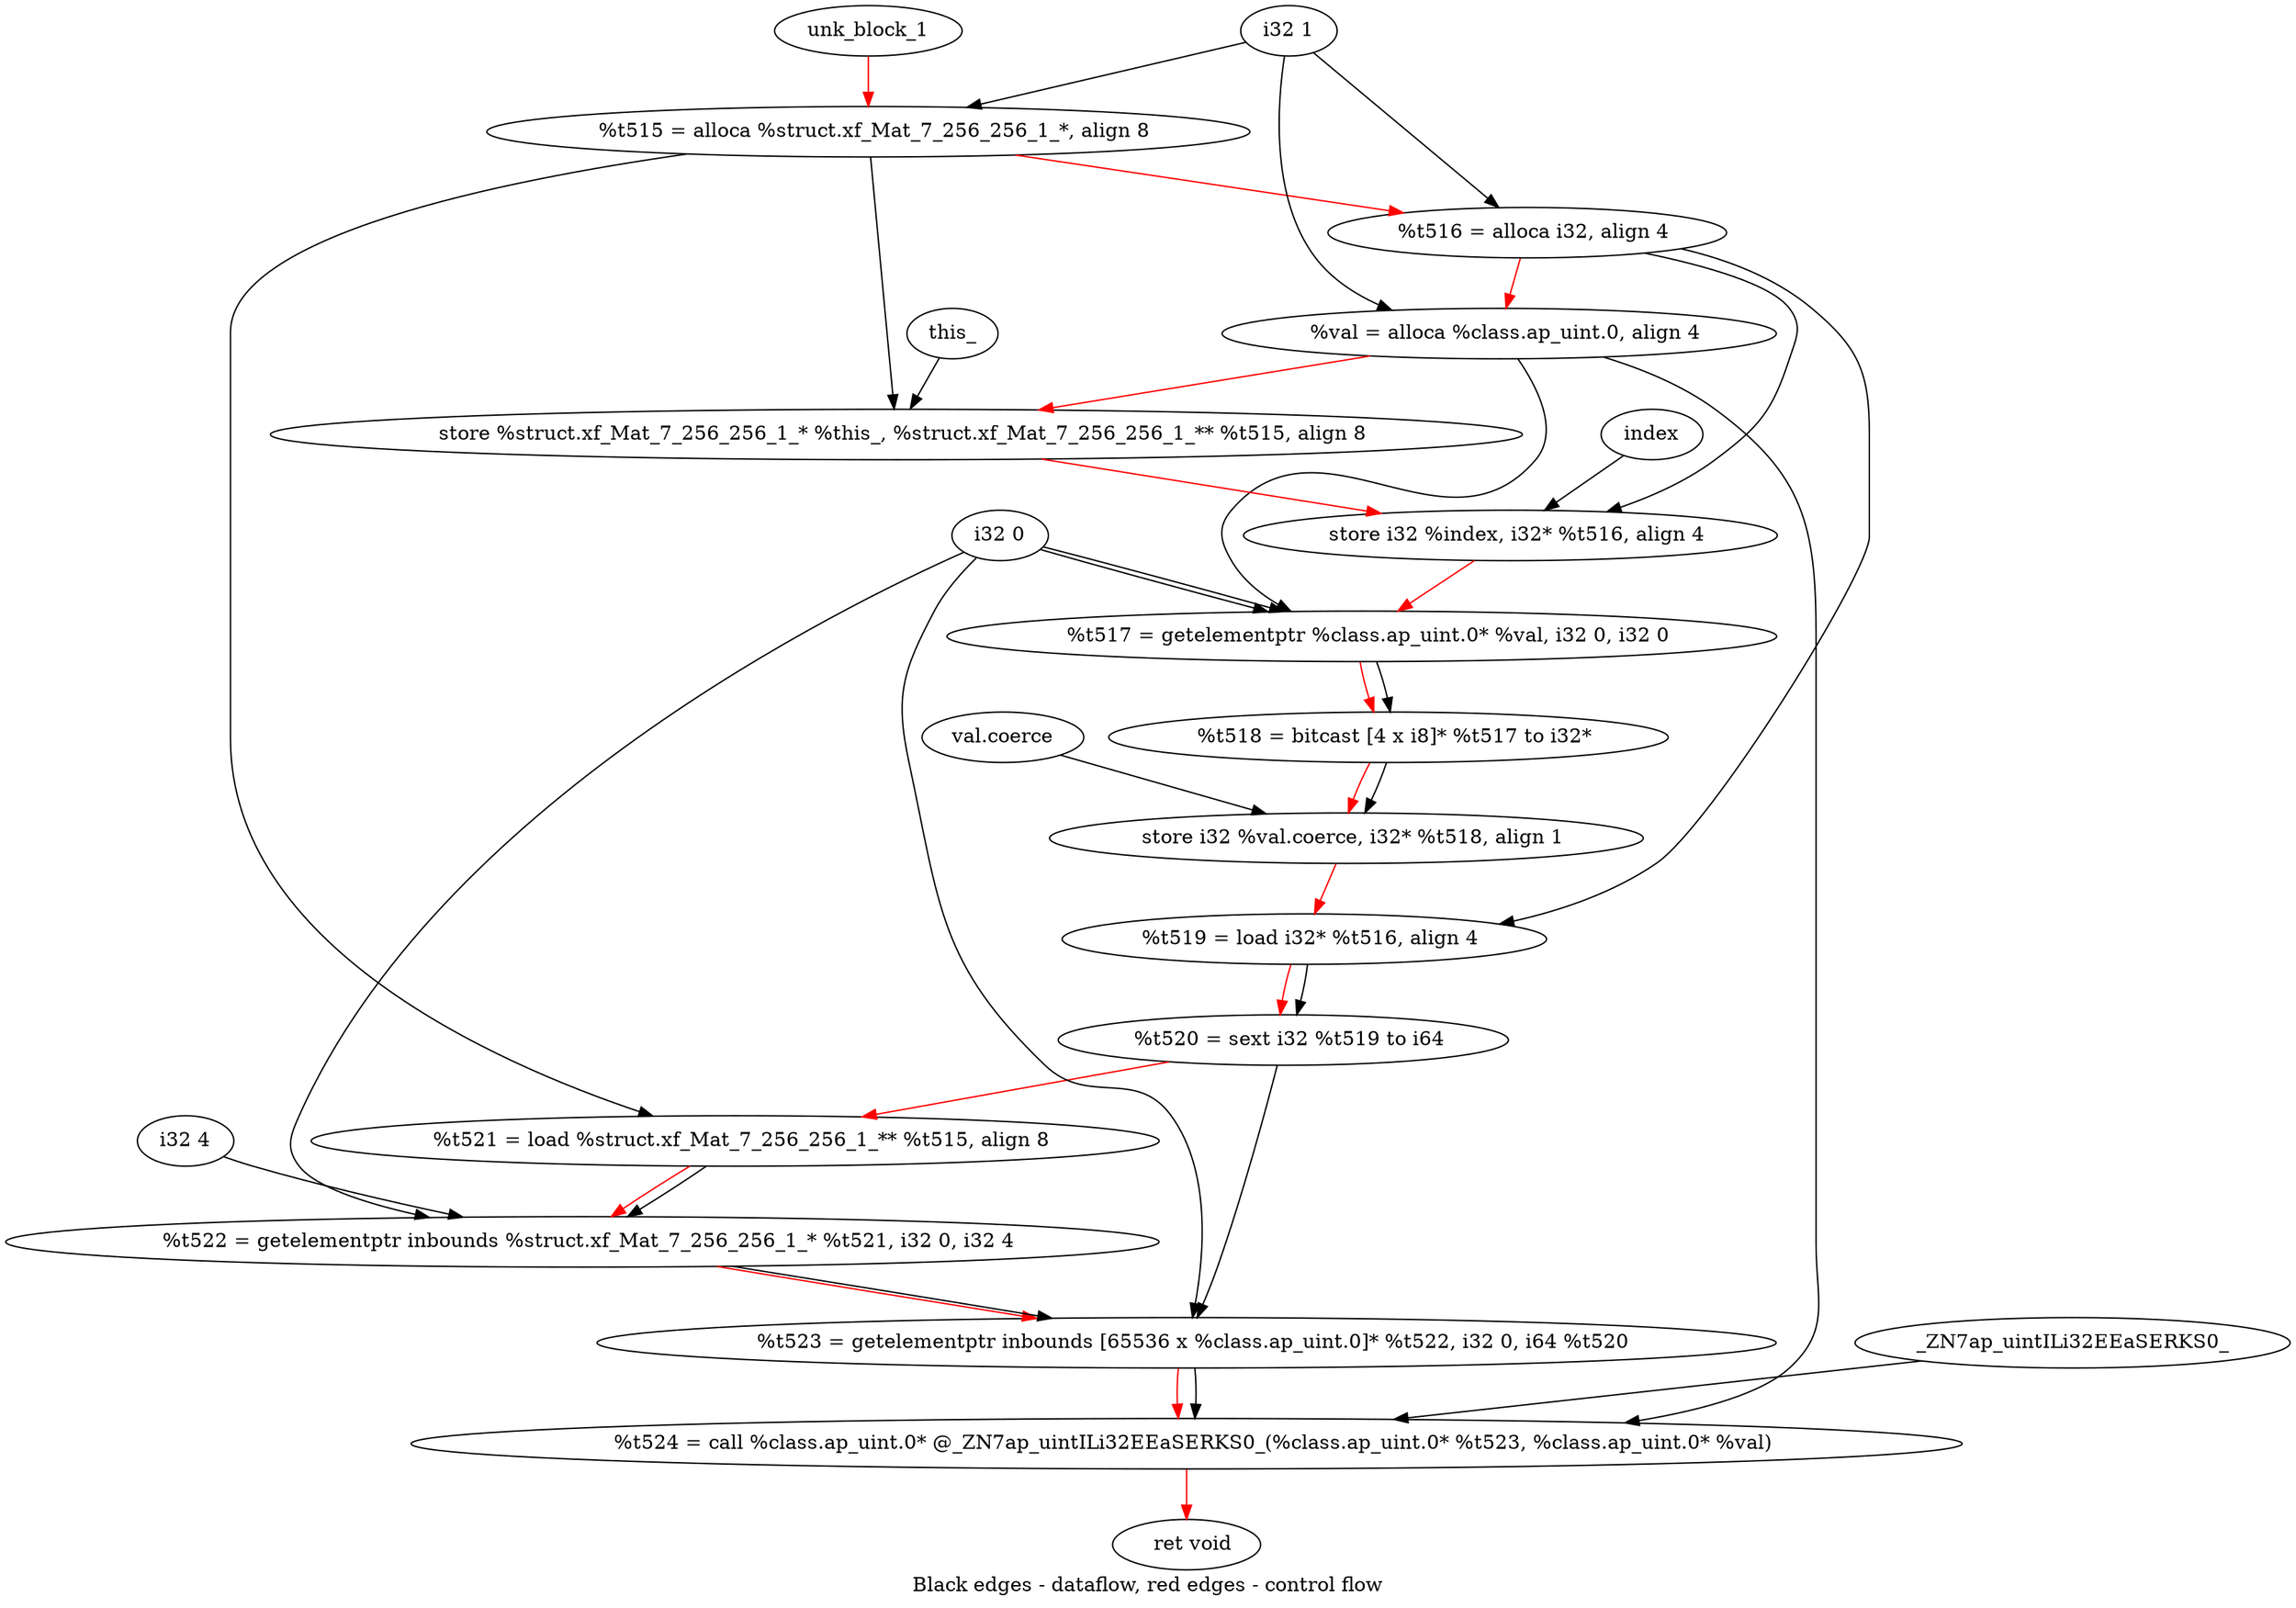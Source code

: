 digraph G {
compound=true
label="Black edges - dataflow, red edges - control flow"
"t515" [label="  %t515 = alloca %struct.xf_Mat_7_256_256_1_*, align 8"]
"t516" [label="  %t516 = alloca i32, align 4"]
"val" [label="  %val = alloca %class.ap_uint.0, align 4"]
"_1" [label="  store %struct.xf_Mat_7_256_256_1_* %this_, %struct.xf_Mat_7_256_256_1_** %t515, align 8"]
"_2" [label="  store i32 %index, i32* %t516, align 4"]
"t517" [label="  %t517 = getelementptr %class.ap_uint.0* %val, i32 0, i32 0"]
"t518" [label="  %t518 = bitcast [4 x i8]* %t517 to i32*"]
"_3" [label="  store i32 %val.coerce, i32* %t518, align 1"]
"t519" [label="  %t519 = load i32* %t516, align 4"]
"t520" [label="  %t520 = sext i32 %t519 to i64"]
"t521" [label="  %t521 = load %struct.xf_Mat_7_256_256_1_** %t515, align 8"]
"t522" [label="  %t522 = getelementptr inbounds %struct.xf_Mat_7_256_256_1_* %t521, i32 0, i32 4"]
"t523" [label="  %t523 = getelementptr inbounds [65536 x %class.ap_uint.0]* %t522, i32 0, i64 %t520"]
"t524" [label="  %t524 = call %class.ap_uint.0* @_ZN7ap_uintILi32EEaSERKS0_(%class.ap_uint.0* %t523, %class.ap_uint.0* %val)"]
"_4" [label="  ret void"]
"unk_block_1" -> "t515"[color=red]
"i32 1" -> "t515"
"t515" -> "t516"[color=red weight=2]
"i32 1" -> "t516"
"t516" -> "val"[color=red weight=2]
"i32 1" -> "val"
"val" -> "_1"[color=red weight=2]
"this_" -> "_1"
"t515" -> "_1"
"_1" -> "_2"[color=red weight=2]
"index" -> "_2"
"t516" -> "_2"
"_2" -> "t517"[color=red weight=2]
"val" -> "t517"
"i32 0" -> "t517"
"i32 0" -> "t517"
"t517" -> "t518"[color=red weight=2]
"t517" -> "t518"
"t518" -> "_3"[color=red weight=2]
"val.coerce" -> "_3"
"t518" -> "_3"
"_3" -> "t519"[color=red weight=2]
"t516" -> "t519"
"t519" -> "t520"[color=red weight=2]
"t519" -> "t520"
"t520" -> "t521"[color=red weight=2]
"t515" -> "t521"
"t521" -> "t522"[color=red weight=2]
"t521" -> "t522"
"i32 0" -> "t522"
"i32 4" -> "t522"
"t522" -> "t523"[color=red weight=2]
"t522" -> "t523"
"i32 0" -> "t523"
"t520" -> "t523"
"t523" -> "t524"[color=red weight=2]
"t523" -> "t524"
"val" -> "t524"
"_ZN7ap_uintILi32EEaSERKS0_" -> "t524"
"t524" -> "_4"[color=red weight=2]

}
